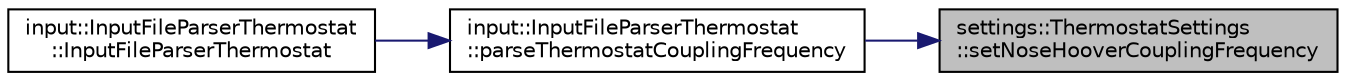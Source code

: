 digraph "settings::ThermostatSettings::setNoseHooverCouplingFrequency"
{
 // LATEX_PDF_SIZE
  edge [fontname="Helvetica",fontsize="10",labelfontname="Helvetica",labelfontsize="10"];
  node [fontname="Helvetica",fontsize="10",shape=record];
  rankdir="RL";
  Node1 [label="settings::ThermostatSettings\l::setNoseHooverCouplingFrequency",height=0.2,width=0.4,color="black", fillcolor="grey75", style="filled", fontcolor="black",tooltip=" "];
  Node1 -> Node2 [dir="back",color="midnightblue",fontsize="10",style="solid",fontname="Helvetica"];
  Node2 [label="input::InputFileParserThermostat\l::parseThermostatCouplingFrequency",height=0.2,width=0.4,color="black", fillcolor="white", style="filled",URL="$classinput_1_1InputFileParserThermostat.html#aec010f0f25c49fb1f1950474cce6b47f",tooltip="parses the coupling frequency of the nh-chain thermostat"];
  Node2 -> Node3 [dir="back",color="midnightblue",fontsize="10",style="solid",fontname="Helvetica"];
  Node3 [label="input::InputFileParserThermostat\l::InputFileParserThermostat",height=0.2,width=0.4,color="black", fillcolor="white", style="filled",URL="$classinput_1_1InputFileParserThermostat.html#ad1211ce0265485acf4f908075b7a808e",tooltip="Construct a new Input File Parser Thermostat:: Input File Parser Thermostat object."];
}
